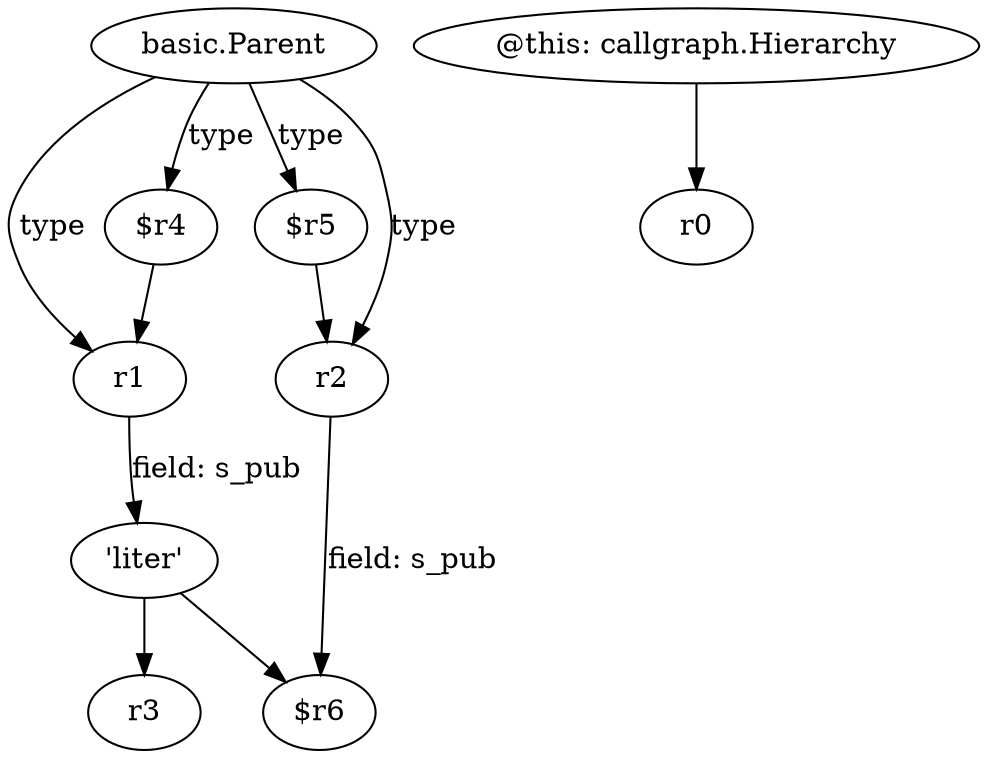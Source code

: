 digraph g {
0[label="basic.Parent"]
1[label="r1"]
0->1[label="type"]
2[label="'liter'"]
3[label="$r6"]
2->3[label=""]
4[label="@this: callgraph.Hierarchy"]
5[label="r0"]
4->5[label=""]
6[label="$r5"]
7[label="r2"]
6->7[label=""]
1->2[label="field: s_pub"]
7->3[label="field: s_pub"]
0->7[label="type"]
8[label="$r4"]
0->8[label="type"]
0->6[label="type"]
8->1[label=""]
9[label="r3"]
2->9[label=""]
}